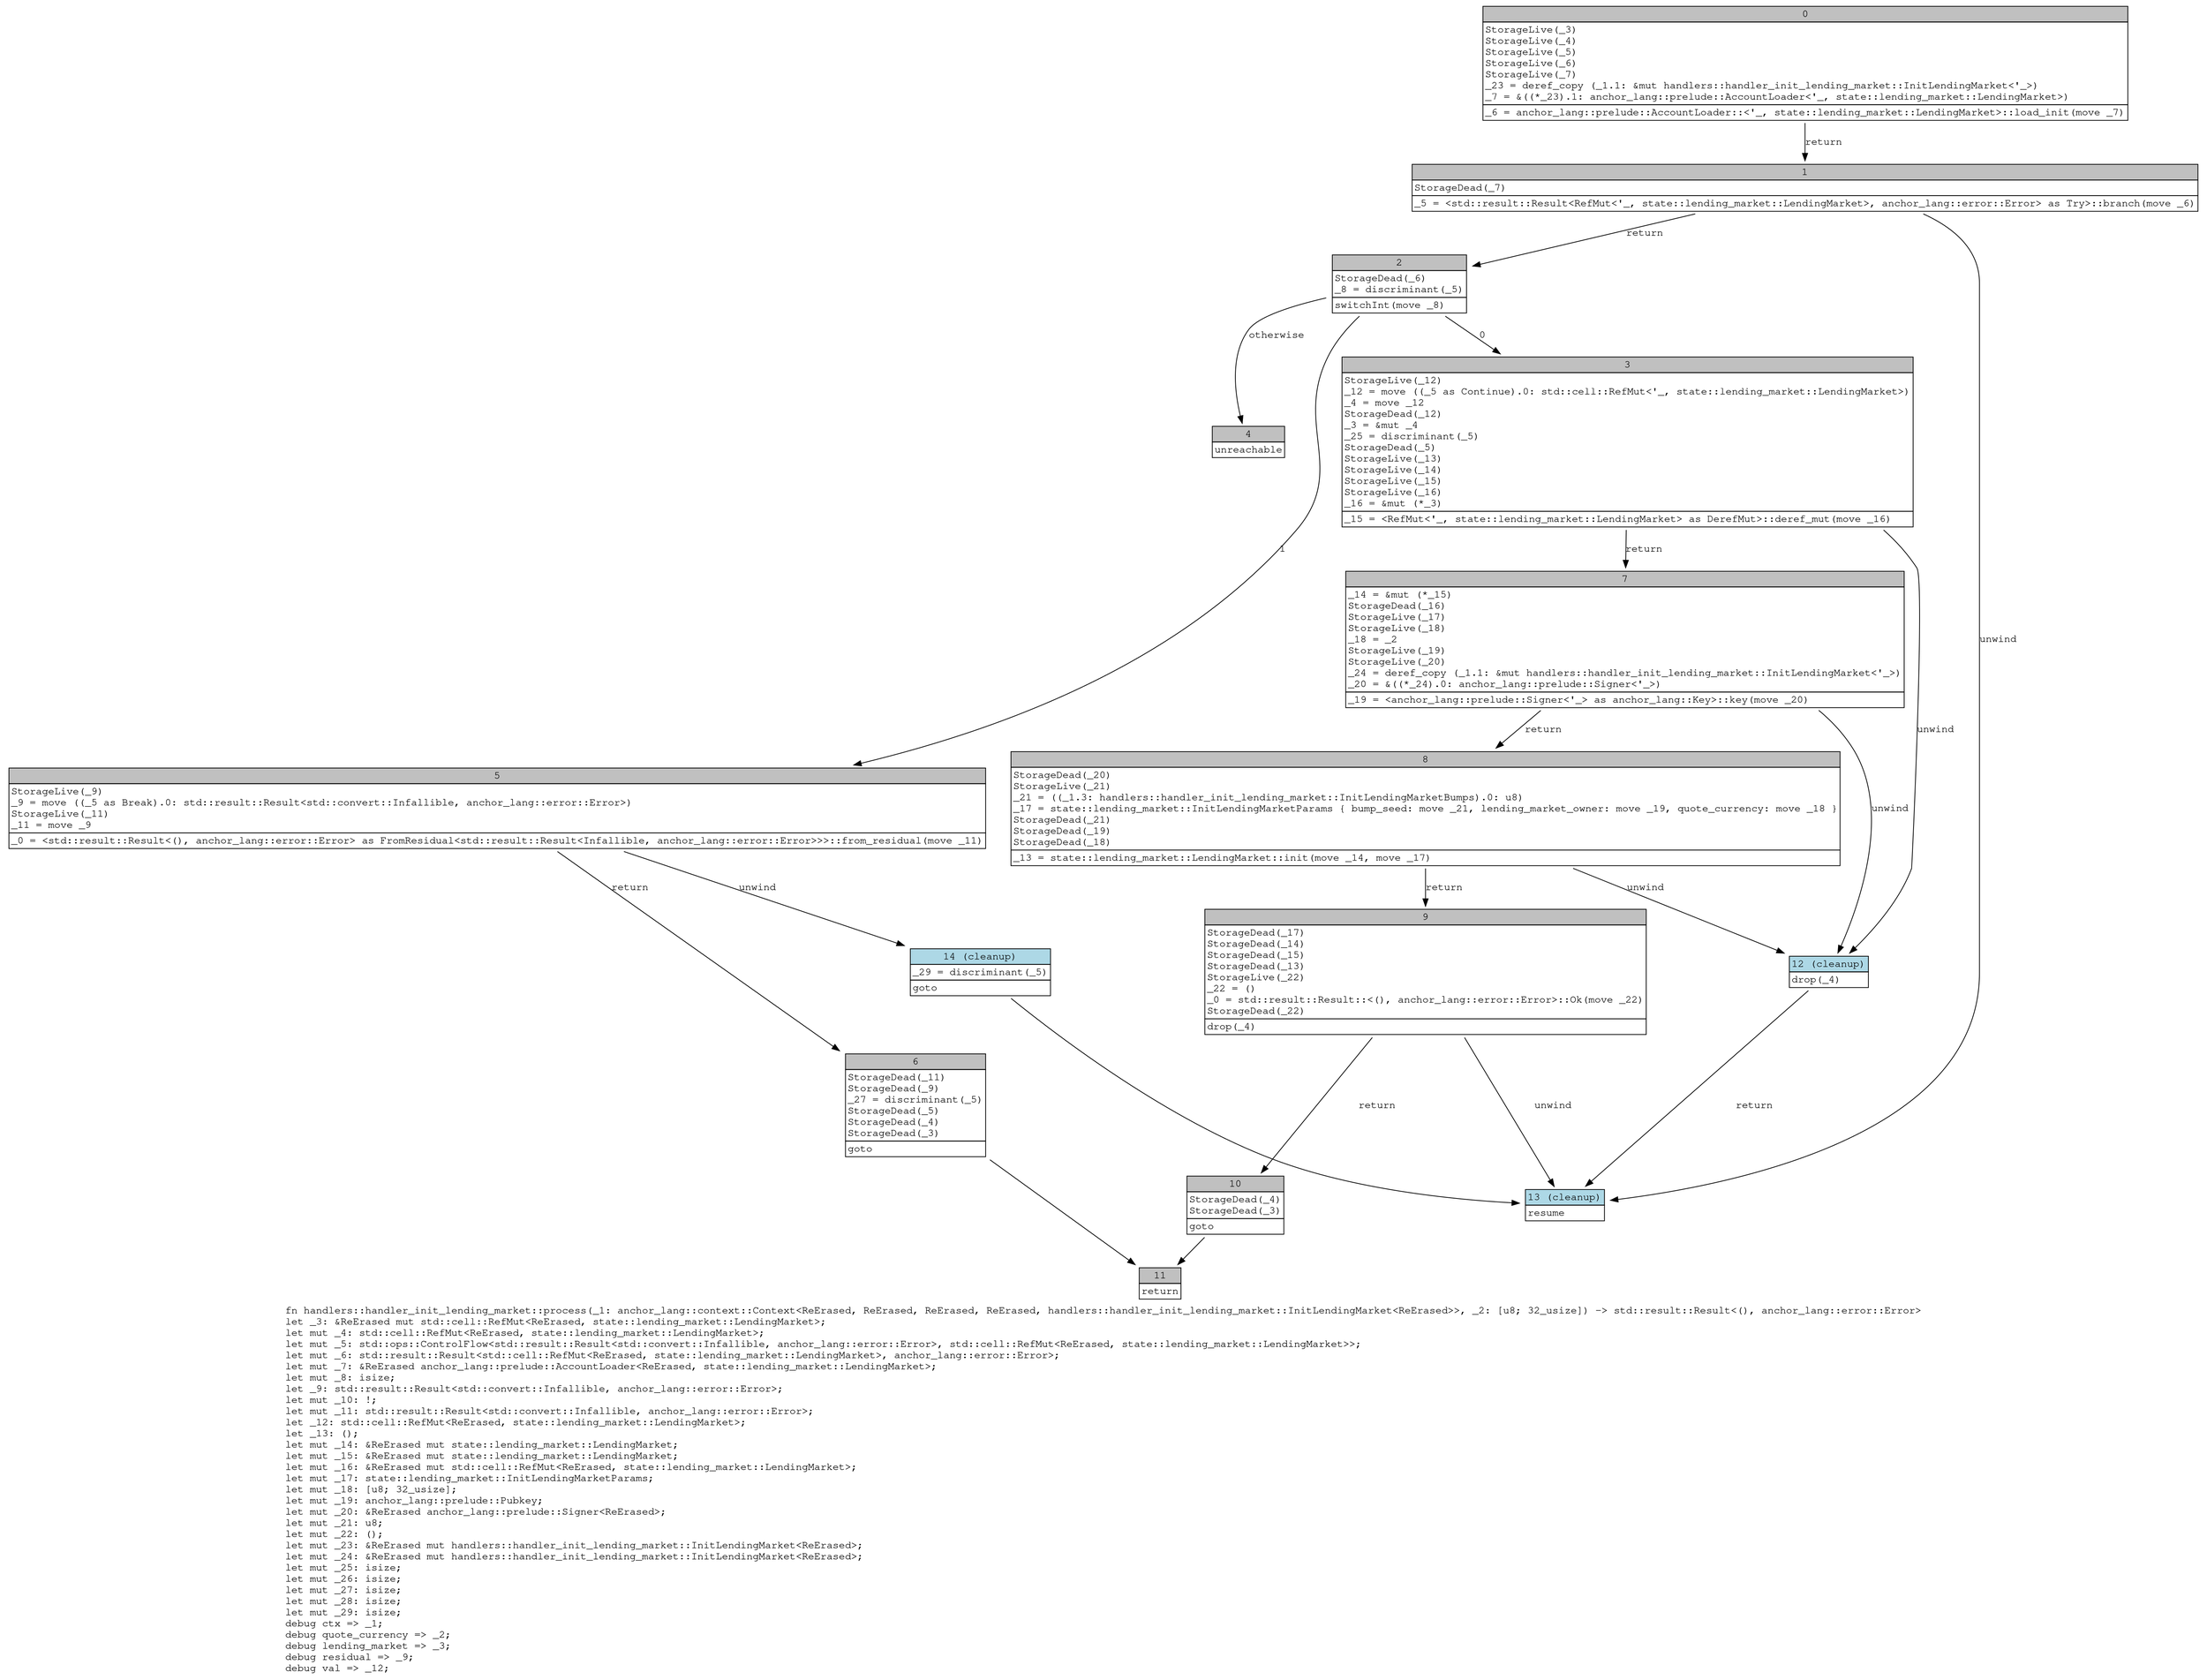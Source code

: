 digraph Mir_0_264 {
    graph [fontname="Courier, monospace"];
    node [fontname="Courier, monospace"];
    edge [fontname="Courier, monospace"];
    label=<fn handlers::handler_init_lending_market::process(_1: anchor_lang::context::Context&lt;ReErased, ReErased, ReErased, ReErased, handlers::handler_init_lending_market::InitLendingMarket&lt;ReErased&gt;&gt;, _2: [u8; 32_usize]) -&gt; std::result::Result&lt;(), anchor_lang::error::Error&gt;<br align="left"/>let _3: &amp;ReErased mut std::cell::RefMut&lt;ReErased, state::lending_market::LendingMarket&gt;;<br align="left"/>let mut _4: std::cell::RefMut&lt;ReErased, state::lending_market::LendingMarket&gt;;<br align="left"/>let mut _5: std::ops::ControlFlow&lt;std::result::Result&lt;std::convert::Infallible, anchor_lang::error::Error&gt;, std::cell::RefMut&lt;ReErased, state::lending_market::LendingMarket&gt;&gt;;<br align="left"/>let mut _6: std::result::Result&lt;std::cell::RefMut&lt;ReErased, state::lending_market::LendingMarket&gt;, anchor_lang::error::Error&gt;;<br align="left"/>let mut _7: &amp;ReErased anchor_lang::prelude::AccountLoader&lt;ReErased, state::lending_market::LendingMarket&gt;;<br align="left"/>let mut _8: isize;<br align="left"/>let _9: std::result::Result&lt;std::convert::Infallible, anchor_lang::error::Error&gt;;<br align="left"/>let mut _10: !;<br align="left"/>let mut _11: std::result::Result&lt;std::convert::Infallible, anchor_lang::error::Error&gt;;<br align="left"/>let _12: std::cell::RefMut&lt;ReErased, state::lending_market::LendingMarket&gt;;<br align="left"/>let _13: ();<br align="left"/>let mut _14: &amp;ReErased mut state::lending_market::LendingMarket;<br align="left"/>let mut _15: &amp;ReErased mut state::lending_market::LendingMarket;<br align="left"/>let mut _16: &amp;ReErased mut std::cell::RefMut&lt;ReErased, state::lending_market::LendingMarket&gt;;<br align="left"/>let mut _17: state::lending_market::InitLendingMarketParams;<br align="left"/>let mut _18: [u8; 32_usize];<br align="left"/>let mut _19: anchor_lang::prelude::Pubkey;<br align="left"/>let mut _20: &amp;ReErased anchor_lang::prelude::Signer&lt;ReErased&gt;;<br align="left"/>let mut _21: u8;<br align="left"/>let mut _22: ();<br align="left"/>let mut _23: &amp;ReErased mut handlers::handler_init_lending_market::InitLendingMarket&lt;ReErased&gt;;<br align="left"/>let mut _24: &amp;ReErased mut handlers::handler_init_lending_market::InitLendingMarket&lt;ReErased&gt;;<br align="left"/>let mut _25: isize;<br align="left"/>let mut _26: isize;<br align="left"/>let mut _27: isize;<br align="left"/>let mut _28: isize;<br align="left"/>let mut _29: isize;<br align="left"/>debug ctx =&gt; _1;<br align="left"/>debug quote_currency =&gt; _2;<br align="left"/>debug lending_market =&gt; _3;<br align="left"/>debug residual =&gt; _9;<br align="left"/>debug val =&gt; _12;<br align="left"/>>;
    bb0__0_264 [shape="none", label=<<table border="0" cellborder="1" cellspacing="0"><tr><td bgcolor="gray" align="center" colspan="1">0</td></tr><tr><td align="left" balign="left">StorageLive(_3)<br/>StorageLive(_4)<br/>StorageLive(_5)<br/>StorageLive(_6)<br/>StorageLive(_7)<br/>_23 = deref_copy (_1.1: &amp;mut handlers::handler_init_lending_market::InitLendingMarket&lt;'_&gt;)<br/>_7 = &amp;((*_23).1: anchor_lang::prelude::AccountLoader&lt;'_, state::lending_market::LendingMarket&gt;)<br/></td></tr><tr><td align="left">_6 = anchor_lang::prelude::AccountLoader::&lt;'_, state::lending_market::LendingMarket&gt;::load_init(move _7)</td></tr></table>>];
    bb1__0_264 [shape="none", label=<<table border="0" cellborder="1" cellspacing="0"><tr><td bgcolor="gray" align="center" colspan="1">1</td></tr><tr><td align="left" balign="left">StorageDead(_7)<br/></td></tr><tr><td align="left">_5 = &lt;std::result::Result&lt;RefMut&lt;'_, state::lending_market::LendingMarket&gt;, anchor_lang::error::Error&gt; as Try&gt;::branch(move _6)</td></tr></table>>];
    bb2__0_264 [shape="none", label=<<table border="0" cellborder="1" cellspacing="0"><tr><td bgcolor="gray" align="center" colspan="1">2</td></tr><tr><td align="left" balign="left">StorageDead(_6)<br/>_8 = discriminant(_5)<br/></td></tr><tr><td align="left">switchInt(move _8)</td></tr></table>>];
    bb3__0_264 [shape="none", label=<<table border="0" cellborder="1" cellspacing="0"><tr><td bgcolor="gray" align="center" colspan="1">3</td></tr><tr><td align="left" balign="left">StorageLive(_12)<br/>_12 = move ((_5 as Continue).0: std::cell::RefMut&lt;'_, state::lending_market::LendingMarket&gt;)<br/>_4 = move _12<br/>StorageDead(_12)<br/>_3 = &amp;mut _4<br/>_25 = discriminant(_5)<br/>StorageDead(_5)<br/>StorageLive(_13)<br/>StorageLive(_14)<br/>StorageLive(_15)<br/>StorageLive(_16)<br/>_16 = &amp;mut (*_3)<br/></td></tr><tr><td align="left">_15 = &lt;RefMut&lt;'_, state::lending_market::LendingMarket&gt; as DerefMut&gt;::deref_mut(move _16)</td></tr></table>>];
    bb4__0_264 [shape="none", label=<<table border="0" cellborder="1" cellspacing="0"><tr><td bgcolor="gray" align="center" colspan="1">4</td></tr><tr><td align="left">unreachable</td></tr></table>>];
    bb5__0_264 [shape="none", label=<<table border="0" cellborder="1" cellspacing="0"><tr><td bgcolor="gray" align="center" colspan="1">5</td></tr><tr><td align="left" balign="left">StorageLive(_9)<br/>_9 = move ((_5 as Break).0: std::result::Result&lt;std::convert::Infallible, anchor_lang::error::Error&gt;)<br/>StorageLive(_11)<br/>_11 = move _9<br/></td></tr><tr><td align="left">_0 = &lt;std::result::Result&lt;(), anchor_lang::error::Error&gt; as FromResidual&lt;std::result::Result&lt;Infallible, anchor_lang::error::Error&gt;&gt;&gt;::from_residual(move _11)</td></tr></table>>];
    bb6__0_264 [shape="none", label=<<table border="0" cellborder="1" cellspacing="0"><tr><td bgcolor="gray" align="center" colspan="1">6</td></tr><tr><td align="left" balign="left">StorageDead(_11)<br/>StorageDead(_9)<br/>_27 = discriminant(_5)<br/>StorageDead(_5)<br/>StorageDead(_4)<br/>StorageDead(_3)<br/></td></tr><tr><td align="left">goto</td></tr></table>>];
    bb7__0_264 [shape="none", label=<<table border="0" cellborder="1" cellspacing="0"><tr><td bgcolor="gray" align="center" colspan="1">7</td></tr><tr><td align="left" balign="left">_14 = &amp;mut (*_15)<br/>StorageDead(_16)<br/>StorageLive(_17)<br/>StorageLive(_18)<br/>_18 = _2<br/>StorageLive(_19)<br/>StorageLive(_20)<br/>_24 = deref_copy (_1.1: &amp;mut handlers::handler_init_lending_market::InitLendingMarket&lt;'_&gt;)<br/>_20 = &amp;((*_24).0: anchor_lang::prelude::Signer&lt;'_&gt;)<br/></td></tr><tr><td align="left">_19 = &lt;anchor_lang::prelude::Signer&lt;'_&gt; as anchor_lang::Key&gt;::key(move _20)</td></tr></table>>];
    bb8__0_264 [shape="none", label=<<table border="0" cellborder="1" cellspacing="0"><tr><td bgcolor="gray" align="center" colspan="1">8</td></tr><tr><td align="left" balign="left">StorageDead(_20)<br/>StorageLive(_21)<br/>_21 = ((_1.3: handlers::handler_init_lending_market::InitLendingMarketBumps).0: u8)<br/>_17 = state::lending_market::InitLendingMarketParams { bump_seed: move _21, lending_market_owner: move _19, quote_currency: move _18 }<br/>StorageDead(_21)<br/>StorageDead(_19)<br/>StorageDead(_18)<br/></td></tr><tr><td align="left">_13 = state::lending_market::LendingMarket::init(move _14, move _17)</td></tr></table>>];
    bb9__0_264 [shape="none", label=<<table border="0" cellborder="1" cellspacing="0"><tr><td bgcolor="gray" align="center" colspan="1">9</td></tr><tr><td align="left" balign="left">StorageDead(_17)<br/>StorageDead(_14)<br/>StorageDead(_15)<br/>StorageDead(_13)<br/>StorageLive(_22)<br/>_22 = ()<br/>_0 = std::result::Result::&lt;(), anchor_lang::error::Error&gt;::Ok(move _22)<br/>StorageDead(_22)<br/></td></tr><tr><td align="left">drop(_4)</td></tr></table>>];
    bb10__0_264 [shape="none", label=<<table border="0" cellborder="1" cellspacing="0"><tr><td bgcolor="gray" align="center" colspan="1">10</td></tr><tr><td align="left" balign="left">StorageDead(_4)<br/>StorageDead(_3)<br/></td></tr><tr><td align="left">goto</td></tr></table>>];
    bb11__0_264 [shape="none", label=<<table border="0" cellborder="1" cellspacing="0"><tr><td bgcolor="gray" align="center" colspan="1">11</td></tr><tr><td align="left">return</td></tr></table>>];
    bb12__0_264 [shape="none", label=<<table border="0" cellborder="1" cellspacing="0"><tr><td bgcolor="lightblue" align="center" colspan="1">12 (cleanup)</td></tr><tr><td align="left">drop(_4)</td></tr></table>>];
    bb13__0_264 [shape="none", label=<<table border="0" cellborder="1" cellspacing="0"><tr><td bgcolor="lightblue" align="center" colspan="1">13 (cleanup)</td></tr><tr><td align="left">resume</td></tr></table>>];
    bb14__0_264 [shape="none", label=<<table border="0" cellborder="1" cellspacing="0"><tr><td bgcolor="lightblue" align="center" colspan="1">14 (cleanup)</td></tr><tr><td align="left" balign="left">_29 = discriminant(_5)<br/></td></tr><tr><td align="left">goto</td></tr></table>>];
    bb0__0_264 -> bb1__0_264 [label="return"];
    bb1__0_264 -> bb2__0_264 [label="return"];
    bb1__0_264 -> bb13__0_264 [label="unwind"];
    bb2__0_264 -> bb3__0_264 [label="0"];
    bb2__0_264 -> bb5__0_264 [label="1"];
    bb2__0_264 -> bb4__0_264 [label="otherwise"];
    bb3__0_264 -> bb7__0_264 [label="return"];
    bb3__0_264 -> bb12__0_264 [label="unwind"];
    bb5__0_264 -> bb6__0_264 [label="return"];
    bb5__0_264 -> bb14__0_264 [label="unwind"];
    bb6__0_264 -> bb11__0_264 [label=""];
    bb7__0_264 -> bb8__0_264 [label="return"];
    bb7__0_264 -> bb12__0_264 [label="unwind"];
    bb8__0_264 -> bb9__0_264 [label="return"];
    bb8__0_264 -> bb12__0_264 [label="unwind"];
    bb9__0_264 -> bb10__0_264 [label="return"];
    bb9__0_264 -> bb13__0_264 [label="unwind"];
    bb10__0_264 -> bb11__0_264 [label=""];
    bb12__0_264 -> bb13__0_264 [label="return"];
    bb14__0_264 -> bb13__0_264 [label=""];
}
